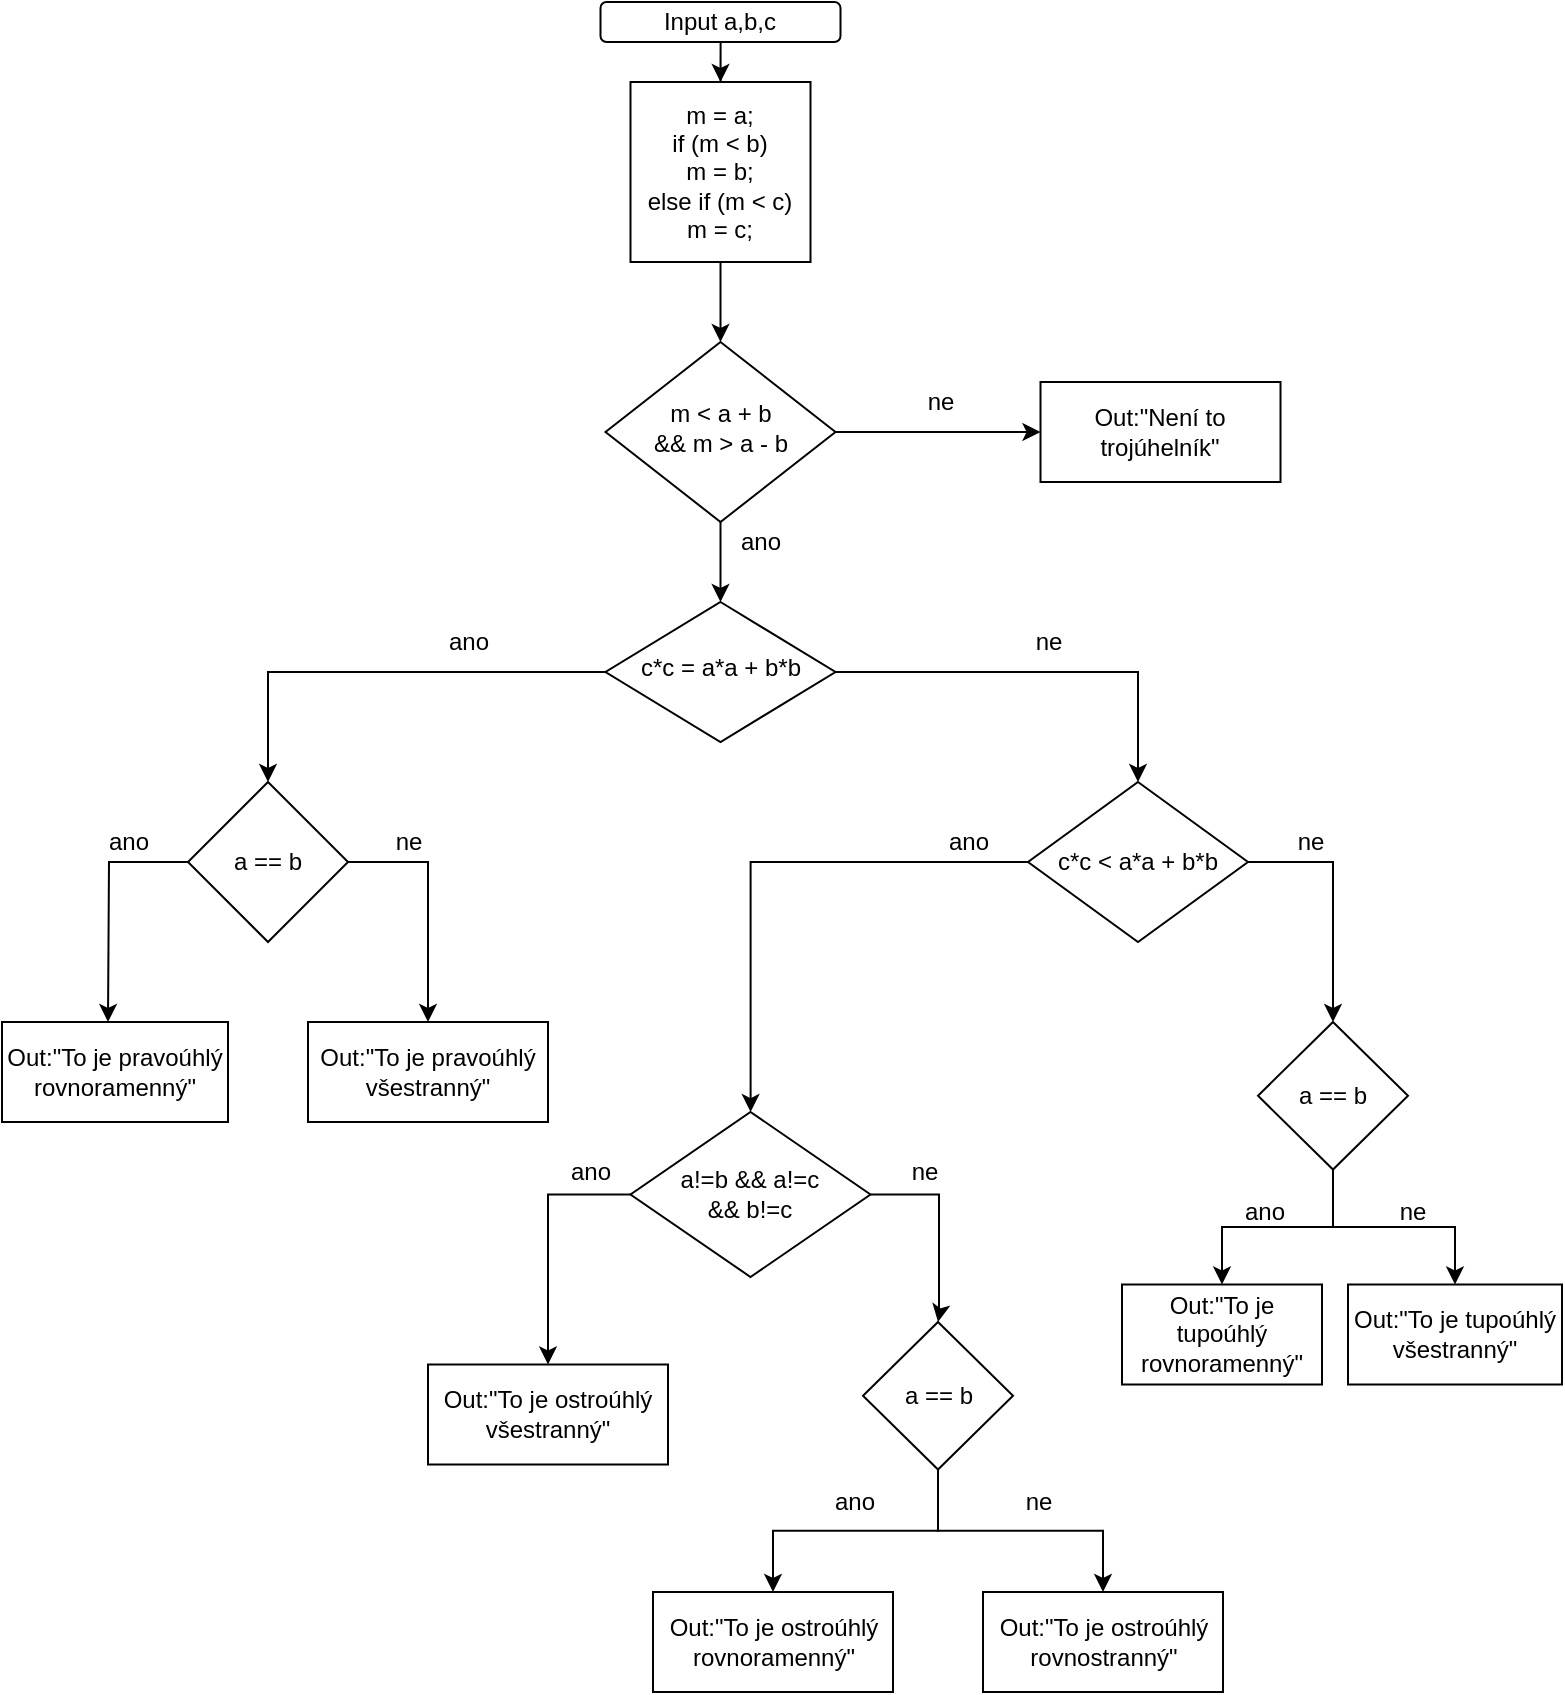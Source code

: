 <mxfile version="13.8.1" type="github">
  <diagram id="C5RBs43oDa-KdzZeNtuy" name="Page-1">
    <mxGraphModel dx="1350" dy="802" grid="1" gridSize="10" guides="1" tooltips="1" connect="1" arrows="1" fold="1" page="1" pageScale="1" pageWidth="827" pageHeight="1169" background="#FFFFFF" math="0" shadow="0">
      <root>
        <mxCell id="WIyWlLk6GJQsqaUBKTNV-0" />
        <mxCell id="WIyWlLk6GJQsqaUBKTNV-1" parent="WIyWlLk6GJQsqaUBKTNV-0" />
        <mxCell id="1pqkbPeO-eUzYkjbVZvm-13" style="edgeStyle=orthogonalEdgeStyle;rounded=0;orthogonalLoop=1;jettySize=auto;html=1;entryX=0.5;entryY=0;entryDx=0;entryDy=0;" edge="1" parent="WIyWlLk6GJQsqaUBKTNV-1" source="WIyWlLk6GJQsqaUBKTNV-3" target="TA29UdsAY2ALtwSmK4wX-0">
          <mxGeometry relative="1" as="geometry" />
        </mxCell>
        <mxCell id="WIyWlLk6GJQsqaUBKTNV-3" value="Input a,b,c" style="rounded=1;whiteSpace=wrap;html=1;fontSize=12;glass=0;strokeWidth=1;shadow=0;" parent="WIyWlLk6GJQsqaUBKTNV-1" vertex="1">
          <mxGeometry x="319.25" y="80" width="120" height="20" as="geometry" />
        </mxCell>
        <mxCell id="TA29UdsAY2ALtwSmK4wX-3" style="edgeStyle=orthogonalEdgeStyle;rounded=0;orthogonalLoop=1;jettySize=auto;html=1;entryX=0;entryY=0.5;entryDx=0;entryDy=0;" parent="WIyWlLk6GJQsqaUBKTNV-1" source="WIyWlLk6GJQsqaUBKTNV-10" edge="1">
          <mxGeometry relative="1" as="geometry">
            <mxPoint x="539.25" y="295" as="targetPoint" />
          </mxGeometry>
        </mxCell>
        <mxCell id="TA29UdsAY2ALtwSmK4wX-28" style="edgeStyle=orthogonalEdgeStyle;rounded=0;orthogonalLoop=1;jettySize=auto;html=1;exitX=0.5;exitY=1;exitDx=0;exitDy=0;" parent="WIyWlLk6GJQsqaUBKTNV-1" source="WIyWlLk6GJQsqaUBKTNV-10" target="TA29UdsAY2ALtwSmK4wX-9" edge="1">
          <mxGeometry relative="1" as="geometry" />
        </mxCell>
        <mxCell id="WIyWlLk6GJQsqaUBKTNV-10" value="&lt;div&gt;m &amp;lt; a + b &lt;br&gt;&lt;/div&gt;&lt;div&gt;&amp;amp;&amp;amp; m &amp;gt; a - b&lt;/div&gt;" style="rhombus;whiteSpace=wrap;html=1;shadow=0;fontFamily=Helvetica;fontSize=12;align=center;strokeWidth=1;spacing=6;spacingTop=-4;" parent="WIyWlLk6GJQsqaUBKTNV-1" vertex="1">
          <mxGeometry x="321.75" y="250" width="115" height="90" as="geometry" />
        </mxCell>
        <mxCell id="TA29UdsAY2ALtwSmK4wX-6" style="edgeStyle=orthogonalEdgeStyle;rounded=0;orthogonalLoop=1;jettySize=auto;html=1;entryX=0.5;entryY=0;entryDx=0;entryDy=0;" parent="WIyWlLk6GJQsqaUBKTNV-1" source="TA29UdsAY2ALtwSmK4wX-0" target="WIyWlLk6GJQsqaUBKTNV-10" edge="1">
          <mxGeometry relative="1" as="geometry" />
        </mxCell>
        <mxCell id="TA29UdsAY2ALtwSmK4wX-0" value="&lt;div&gt;m = a;&lt;/div&gt;&lt;div&gt;if (m &amp;lt; b)&lt;/div&gt;&lt;div&gt; m = b;&lt;/div&gt;&lt;div&gt;else if (m &amp;lt; c)&lt;/div&gt;&lt;div&gt;m = c;&lt;br&gt;&lt;/div&gt;" style="whiteSpace=wrap;html=1;aspect=fixed;" parent="WIyWlLk6GJQsqaUBKTNV-1" vertex="1">
          <mxGeometry x="334.25" y="120" width="90" height="90" as="geometry" />
        </mxCell>
        <mxCell id="TA29UdsAY2ALtwSmK4wX-5" value="ne" style="text;html=1;align=center;verticalAlign=middle;resizable=0;points=[];autosize=1;" parent="WIyWlLk6GJQsqaUBKTNV-1" vertex="1">
          <mxGeometry x="474.25" y="270" width="30" height="20" as="geometry" />
        </mxCell>
        <mxCell id="TA29UdsAY2ALtwSmK4wX-24" style="edgeStyle=orthogonalEdgeStyle;rounded=0;orthogonalLoop=1;jettySize=auto;html=1;entryX=0.5;entryY=0;entryDx=0;entryDy=0;" parent="WIyWlLk6GJQsqaUBKTNV-1" source="TA29UdsAY2ALtwSmK4wX-9" target="TA29UdsAY2ALtwSmK4wX-10" edge="1">
          <mxGeometry relative="1" as="geometry" />
        </mxCell>
        <mxCell id="TA29UdsAY2ALtwSmK4wX-26" style="edgeStyle=orthogonalEdgeStyle;rounded=0;orthogonalLoop=1;jettySize=auto;html=1;entryX=0.5;entryY=0;entryDx=0;entryDy=0;" parent="WIyWlLk6GJQsqaUBKTNV-1" source="TA29UdsAY2ALtwSmK4wX-9" target="TA29UdsAY2ALtwSmK4wX-11" edge="1">
          <mxGeometry relative="1" as="geometry" />
        </mxCell>
        <mxCell id="TA29UdsAY2ALtwSmK4wX-9" value="c*c = a*a + b*b " style="rhombus;whiteSpace=wrap;html=1;shadow=0;fontFamily=Helvetica;fontSize=12;align=center;strokeWidth=1;spacing=6;spacingTop=-4;" parent="WIyWlLk6GJQsqaUBKTNV-1" vertex="1">
          <mxGeometry x="321.75" y="380" width="115" height="70" as="geometry" />
        </mxCell>
        <mxCell id="TA29UdsAY2ALtwSmK4wX-20" style="edgeStyle=orthogonalEdgeStyle;rounded=0;orthogonalLoop=1;jettySize=auto;html=1;exitX=0;exitY=0.5;exitDx=0;exitDy=0;entryX=0.5;entryY=0;entryDx=0;entryDy=0;" parent="WIyWlLk6GJQsqaUBKTNV-1" source="TA29UdsAY2ALtwSmK4wX-10" edge="1">
          <mxGeometry relative="1" as="geometry">
            <mxPoint x="73" y="590" as="targetPoint" />
          </mxGeometry>
        </mxCell>
        <mxCell id="TA29UdsAY2ALtwSmK4wX-21" style="edgeStyle=orthogonalEdgeStyle;rounded=0;orthogonalLoop=1;jettySize=auto;html=1;exitX=1;exitY=0.5;exitDx=0;exitDy=0;" parent="WIyWlLk6GJQsqaUBKTNV-1" source="TA29UdsAY2ALtwSmK4wX-10" target="TA29UdsAY2ALtwSmK4wX-19" edge="1">
          <mxGeometry relative="1" as="geometry" />
        </mxCell>
        <mxCell id="TA29UdsAY2ALtwSmK4wX-10" value="a == b" style="rhombus;whiteSpace=wrap;html=1;" parent="WIyWlLk6GJQsqaUBKTNV-1" vertex="1">
          <mxGeometry x="113" y="470" width="80" height="80" as="geometry" />
        </mxCell>
        <mxCell id="TA29UdsAY2ALtwSmK4wX-49" style="edgeStyle=orthogonalEdgeStyle;rounded=0;orthogonalLoop=1;jettySize=auto;html=1;" parent="WIyWlLk6GJQsqaUBKTNV-1" source="TA29UdsAY2ALtwSmK4wX-11" target="TA29UdsAY2ALtwSmK4wX-12" edge="1">
          <mxGeometry relative="1" as="geometry" />
        </mxCell>
        <mxCell id="1pqkbPeO-eUzYkjbVZvm-8" style="edgeStyle=orthogonalEdgeStyle;rounded=0;orthogonalLoop=1;jettySize=auto;html=1;entryX=0.5;entryY=0;entryDx=0;entryDy=0;" edge="1" parent="WIyWlLk6GJQsqaUBKTNV-1" source="TA29UdsAY2ALtwSmK4wX-11" target="TA29UdsAY2ALtwSmK4wX-53">
          <mxGeometry relative="1" as="geometry" />
        </mxCell>
        <mxCell id="TA29UdsAY2ALtwSmK4wX-11" value="c*c &amp;lt; a*a + b*b" style="rhombus;whiteSpace=wrap;html=1;" parent="WIyWlLk6GJQsqaUBKTNV-1" vertex="1">
          <mxGeometry x="533" y="470" width="110" height="80" as="geometry" />
        </mxCell>
        <mxCell id="TA29UdsAY2ALtwSmK4wX-34" style="edgeStyle=orthogonalEdgeStyle;rounded=0;orthogonalLoop=1;jettySize=auto;html=1;exitX=0;exitY=0.5;exitDx=0;exitDy=0;entryX=0.5;entryY=0;entryDx=0;entryDy=0;" parent="WIyWlLk6GJQsqaUBKTNV-1" source="TA29UdsAY2ALtwSmK4wX-12" target="TA29UdsAY2ALtwSmK4wX-33" edge="1">
          <mxGeometry relative="1" as="geometry" />
        </mxCell>
        <mxCell id="TA29UdsAY2ALtwSmK4wX-42" style="edgeStyle=orthogonalEdgeStyle;rounded=0;orthogonalLoop=1;jettySize=auto;html=1;exitX=1;exitY=0.5;exitDx=0;exitDy=0;entryX=0.5;entryY=0;entryDx=0;entryDy=0;" parent="WIyWlLk6GJQsqaUBKTNV-1" source="TA29UdsAY2ALtwSmK4wX-12" target="TA29UdsAY2ALtwSmK4wX-13" edge="1">
          <mxGeometry relative="1" as="geometry">
            <Array as="points">
              <mxPoint x="488.5" y="676.25" />
              <mxPoint x="488.5" y="737.25" />
            </Array>
          </mxGeometry>
        </mxCell>
        <mxCell id="TA29UdsAY2ALtwSmK4wX-12" value="&lt;div&gt;a!=b &amp;amp;&amp;amp; a!=c&lt;/div&gt;&lt;div&gt;&amp;amp;&amp;amp; b!=c&lt;br&gt; &lt;/div&gt;" style="rhombus;whiteSpace=wrap;html=1;" parent="WIyWlLk6GJQsqaUBKTNV-1" vertex="1">
          <mxGeometry x="334.25" y="635" width="120" height="82.5" as="geometry" />
        </mxCell>
        <mxCell id="1pqkbPeO-eUzYkjbVZvm-5" style="edgeStyle=orthogonalEdgeStyle;rounded=0;orthogonalLoop=1;jettySize=auto;html=1;" edge="1" parent="WIyWlLk6GJQsqaUBKTNV-1" source="TA29UdsAY2ALtwSmK4wX-13" target="TA29UdsAY2ALtwSmK4wX-38">
          <mxGeometry relative="1" as="geometry" />
        </mxCell>
        <mxCell id="1pqkbPeO-eUzYkjbVZvm-6" style="edgeStyle=orthogonalEdgeStyle;rounded=0;orthogonalLoop=1;jettySize=auto;html=1;entryX=0.5;entryY=0;entryDx=0;entryDy=0;" edge="1" parent="WIyWlLk6GJQsqaUBKTNV-1" source="TA29UdsAY2ALtwSmK4wX-13" target="TA29UdsAY2ALtwSmK4wX-35">
          <mxGeometry relative="1" as="geometry" />
        </mxCell>
        <mxCell id="TA29UdsAY2ALtwSmK4wX-13" value="a == b" style="rhombus;whiteSpace=wrap;html=1;" parent="WIyWlLk6GJQsqaUBKTNV-1" vertex="1">
          <mxGeometry x="450.5" y="740" width="75" height="73.75" as="geometry" />
        </mxCell>
        <mxCell id="TA29UdsAY2ALtwSmK4wX-16" value="Out:&quot;Není to trojúhelník&quot;" style="rounded=0;whiteSpace=wrap;html=1;" parent="WIyWlLk6GJQsqaUBKTNV-1" vertex="1">
          <mxGeometry x="539.25" y="270" width="120" height="50" as="geometry" />
        </mxCell>
        <mxCell id="TA29UdsAY2ALtwSmK4wX-18" value="&lt;div&gt;Out:&quot;To je pravoúhlý&lt;/div&gt;&lt;div&gt;rovnoramenný&quot;&lt;/div&gt;" style="rounded=0;whiteSpace=wrap;html=1;" parent="WIyWlLk6GJQsqaUBKTNV-1" vertex="1">
          <mxGeometry x="20" y="590" width="113" height="50" as="geometry" />
        </mxCell>
        <mxCell id="TA29UdsAY2ALtwSmK4wX-19" value="Out:&quot;To je pravoúhlý všestranný&quot;" style="rounded=0;whiteSpace=wrap;html=1;" parent="WIyWlLk6GJQsqaUBKTNV-1" vertex="1">
          <mxGeometry x="173" y="590" width="120" height="50" as="geometry" />
        </mxCell>
        <mxCell id="TA29UdsAY2ALtwSmK4wX-22" value="ano" style="text;html=1;align=center;verticalAlign=middle;resizable=0;points=[];autosize=1;" parent="WIyWlLk6GJQsqaUBKTNV-1" vertex="1">
          <mxGeometry x="63" y="490" width="40" height="20" as="geometry" />
        </mxCell>
        <mxCell id="TA29UdsAY2ALtwSmK4wX-23" value="ne" style="text;html=1;align=center;verticalAlign=middle;resizable=0;points=[];autosize=1;" parent="WIyWlLk6GJQsqaUBKTNV-1" vertex="1">
          <mxGeometry x="208" y="490" width="30" height="20" as="geometry" />
        </mxCell>
        <mxCell id="TA29UdsAY2ALtwSmK4wX-25" value="&lt;div&gt;ano&lt;/div&gt;" style="text;html=1;align=center;verticalAlign=middle;resizable=0;points=[];autosize=1;" parent="WIyWlLk6GJQsqaUBKTNV-1" vertex="1">
          <mxGeometry x="233" y="390" width="40" height="20" as="geometry" />
        </mxCell>
        <mxCell id="TA29UdsAY2ALtwSmK4wX-27" value="ne" style="text;html=1;align=center;verticalAlign=middle;resizable=0;points=[];autosize=1;" parent="WIyWlLk6GJQsqaUBKTNV-1" vertex="1">
          <mxGeometry x="528" y="390" width="30" height="20" as="geometry" />
        </mxCell>
        <mxCell id="TA29UdsAY2ALtwSmK4wX-29" value="ano" style="text;html=1;align=center;verticalAlign=middle;resizable=0;points=[];autosize=1;" parent="WIyWlLk6GJQsqaUBKTNV-1" vertex="1">
          <mxGeometry x="379.25" y="340" width="40" height="20" as="geometry" />
        </mxCell>
        <mxCell id="TA29UdsAY2ALtwSmK4wX-33" value="Out:&quot;To je ostroúhlý všestranný&quot;" style="rounded=0;whiteSpace=wrap;html=1;" parent="WIyWlLk6GJQsqaUBKTNV-1" vertex="1">
          <mxGeometry x="233" y="761.25" width="120" height="50" as="geometry" />
        </mxCell>
        <mxCell id="TA29UdsAY2ALtwSmK4wX-35" value="&lt;div&gt;Out:&quot;To je ostroúhlý&lt;/div&gt;&lt;div&gt;rovnoramenný&quot;&lt;/div&gt;" style="rounded=0;whiteSpace=wrap;html=1;" parent="WIyWlLk6GJQsqaUBKTNV-1" vertex="1">
          <mxGeometry x="345.5" y="875" width="120" height="50" as="geometry" />
        </mxCell>
        <mxCell id="TA29UdsAY2ALtwSmK4wX-37" value="&lt;div&gt;ano&lt;/div&gt;" style="text;html=1;align=center;verticalAlign=middle;resizable=0;points=[];autosize=1;" parent="WIyWlLk6GJQsqaUBKTNV-1" vertex="1">
          <mxGeometry x="425.5" y="820" width="40" height="20" as="geometry" />
        </mxCell>
        <mxCell id="TA29UdsAY2ALtwSmK4wX-38" value="&lt;div&gt;Out:&quot;To je ostroúhlý&lt;/div&gt;&lt;div&gt;rovnostranný&quot;&lt;/div&gt;" style="rounded=0;whiteSpace=wrap;html=1;" parent="WIyWlLk6GJQsqaUBKTNV-1" vertex="1">
          <mxGeometry x="510.5" y="875" width="120" height="50" as="geometry" />
        </mxCell>
        <mxCell id="TA29UdsAY2ALtwSmK4wX-40" value="ne" style="text;html=1;align=center;verticalAlign=middle;resizable=0;points=[];autosize=1;" parent="WIyWlLk6GJQsqaUBKTNV-1" vertex="1">
          <mxGeometry x="523" y="820" width="30" height="20" as="geometry" />
        </mxCell>
        <mxCell id="TA29UdsAY2ALtwSmK4wX-41" value="&lt;div&gt;ano&lt;/div&gt;" style="text;html=1;align=center;verticalAlign=middle;resizable=0;points=[];autosize=1;" parent="WIyWlLk6GJQsqaUBKTNV-1" vertex="1">
          <mxGeometry x="294.25" y="655" width="40" height="20" as="geometry" />
        </mxCell>
        <mxCell id="TA29UdsAY2ALtwSmK4wX-43" value="&lt;div&gt;ne&lt;/div&gt;" style="text;html=1;align=center;verticalAlign=middle;resizable=0;points=[];autosize=1;" parent="WIyWlLk6GJQsqaUBKTNV-1" vertex="1">
          <mxGeometry x="465.5" y="655" width="30" height="20" as="geometry" />
        </mxCell>
        <mxCell id="TA29UdsAY2ALtwSmK4wX-50" value="ano" style="text;html=1;align=center;verticalAlign=middle;resizable=0;points=[];autosize=1;" parent="WIyWlLk6GJQsqaUBKTNV-1" vertex="1">
          <mxGeometry x="483" y="490" width="40" height="20" as="geometry" />
        </mxCell>
        <mxCell id="TA29UdsAY2ALtwSmK4wX-52" value="ne" style="text;html=1;align=center;verticalAlign=middle;resizable=0;points=[];autosize=1;" parent="WIyWlLk6GJQsqaUBKTNV-1" vertex="1">
          <mxGeometry x="659.25" y="490" width="30" height="20" as="geometry" />
        </mxCell>
        <mxCell id="1pqkbPeO-eUzYkjbVZvm-10" style="edgeStyle=orthogonalEdgeStyle;rounded=0;orthogonalLoop=1;jettySize=auto;html=1;" edge="1" parent="WIyWlLk6GJQsqaUBKTNV-1" source="TA29UdsAY2ALtwSmK4wX-53" target="TA29UdsAY2ALtwSmK4wX-62">
          <mxGeometry relative="1" as="geometry" />
        </mxCell>
        <mxCell id="1pqkbPeO-eUzYkjbVZvm-11" style="edgeStyle=orthogonalEdgeStyle;rounded=0;orthogonalLoop=1;jettySize=auto;html=1;entryX=0.5;entryY=0;entryDx=0;entryDy=0;" edge="1" parent="WIyWlLk6GJQsqaUBKTNV-1" source="TA29UdsAY2ALtwSmK4wX-53" target="TA29UdsAY2ALtwSmK4wX-59">
          <mxGeometry relative="1" as="geometry" />
        </mxCell>
        <mxCell id="TA29UdsAY2ALtwSmK4wX-53" value="a == b" style="rhombus;whiteSpace=wrap;html=1;" parent="WIyWlLk6GJQsqaUBKTNV-1" vertex="1">
          <mxGeometry x="648" y="590" width="75" height="73.75" as="geometry" />
        </mxCell>
        <mxCell id="TA29UdsAY2ALtwSmK4wX-59" value="&lt;div&gt;Out:&quot;To je tupoúhlý&lt;/div&gt;&lt;div&gt;rovnoramenný&quot;&lt;/div&gt;" style="rounded=0;whiteSpace=wrap;html=1;" parent="WIyWlLk6GJQsqaUBKTNV-1" vertex="1">
          <mxGeometry x="580" y="721.25" width="100" height="50" as="geometry" />
        </mxCell>
        <mxCell id="TA29UdsAY2ALtwSmK4wX-61" value="ano" style="text;html=1;align=center;verticalAlign=middle;resizable=0;points=[];autosize=1;" parent="WIyWlLk6GJQsqaUBKTNV-1" vertex="1">
          <mxGeometry x="630.5" y="675" width="40" height="20" as="geometry" />
        </mxCell>
        <mxCell id="TA29UdsAY2ALtwSmK4wX-62" value="Out:&quot;To je tupoúhlý všestranný&quot;" style="rounded=0;whiteSpace=wrap;html=1;" parent="WIyWlLk6GJQsqaUBKTNV-1" vertex="1">
          <mxGeometry x="693" y="721.25" width="107" height="50" as="geometry" />
        </mxCell>
        <mxCell id="TA29UdsAY2ALtwSmK4wX-64" value="ne" style="text;html=1;align=center;verticalAlign=middle;resizable=0;points=[];autosize=1;" parent="WIyWlLk6GJQsqaUBKTNV-1" vertex="1">
          <mxGeometry x="710" y="675" width="30" height="20" as="geometry" />
        </mxCell>
      </root>
    </mxGraphModel>
  </diagram>
</mxfile>
